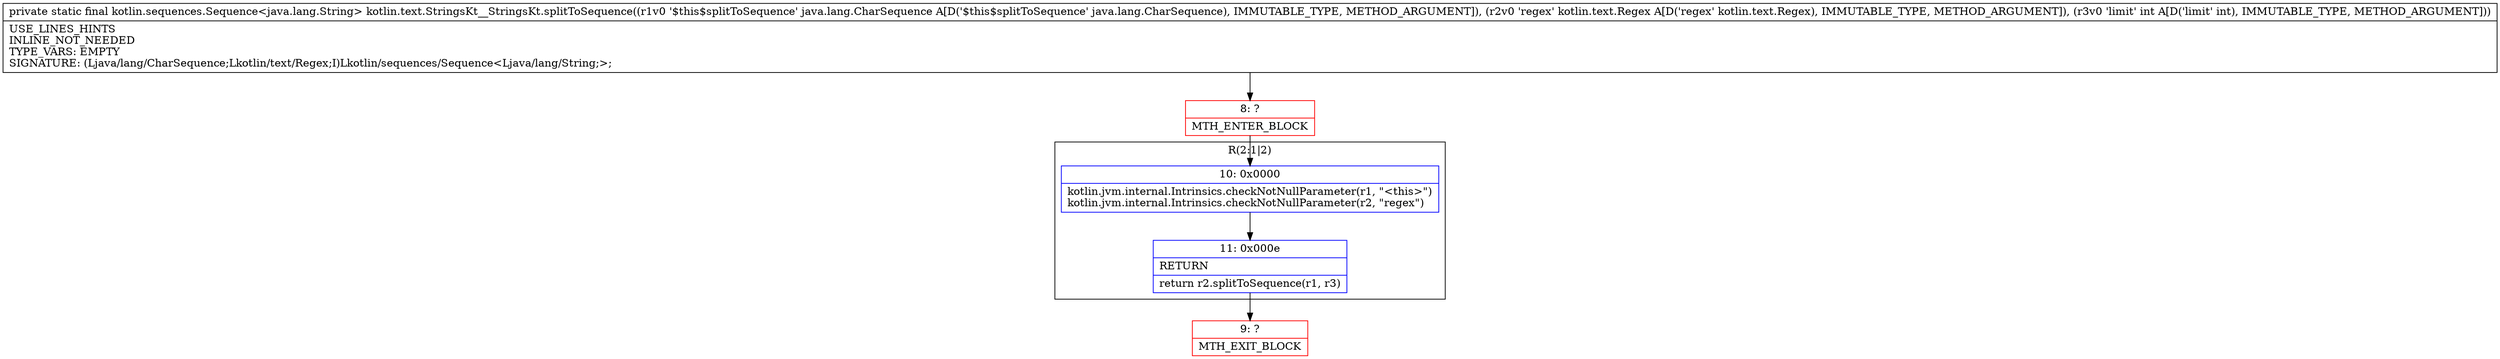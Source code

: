 digraph "CFG forkotlin.text.StringsKt__StringsKt.splitToSequence(Ljava\/lang\/CharSequence;Lkotlin\/text\/Regex;I)Lkotlin\/sequences\/Sequence;" {
subgraph cluster_Region_1572525932 {
label = "R(2:1|2)";
node [shape=record,color=blue];
Node_10 [shape=record,label="{10\:\ 0x0000|kotlin.jvm.internal.Intrinsics.checkNotNullParameter(r1, \"\<this\>\")\lkotlin.jvm.internal.Intrinsics.checkNotNullParameter(r2, \"regex\")\l}"];
Node_11 [shape=record,label="{11\:\ 0x000e|RETURN\l|return r2.splitToSequence(r1, r3)\l}"];
}
Node_8 [shape=record,color=red,label="{8\:\ ?|MTH_ENTER_BLOCK\l}"];
Node_9 [shape=record,color=red,label="{9\:\ ?|MTH_EXIT_BLOCK\l}"];
MethodNode[shape=record,label="{private static final kotlin.sequences.Sequence\<java.lang.String\> kotlin.text.StringsKt__StringsKt.splitToSequence((r1v0 '$this$splitToSequence' java.lang.CharSequence A[D('$this$splitToSequence' java.lang.CharSequence), IMMUTABLE_TYPE, METHOD_ARGUMENT]), (r2v0 'regex' kotlin.text.Regex A[D('regex' kotlin.text.Regex), IMMUTABLE_TYPE, METHOD_ARGUMENT]), (r3v0 'limit' int A[D('limit' int), IMMUTABLE_TYPE, METHOD_ARGUMENT]))  | USE_LINES_HINTS\lINLINE_NOT_NEEDED\lTYPE_VARS: EMPTY\lSIGNATURE: (Ljava\/lang\/CharSequence;Lkotlin\/text\/Regex;I)Lkotlin\/sequences\/Sequence\<Ljava\/lang\/String;\>;\l}"];
MethodNode -> Node_8;Node_10 -> Node_11;
Node_11 -> Node_9;
Node_8 -> Node_10;
}

